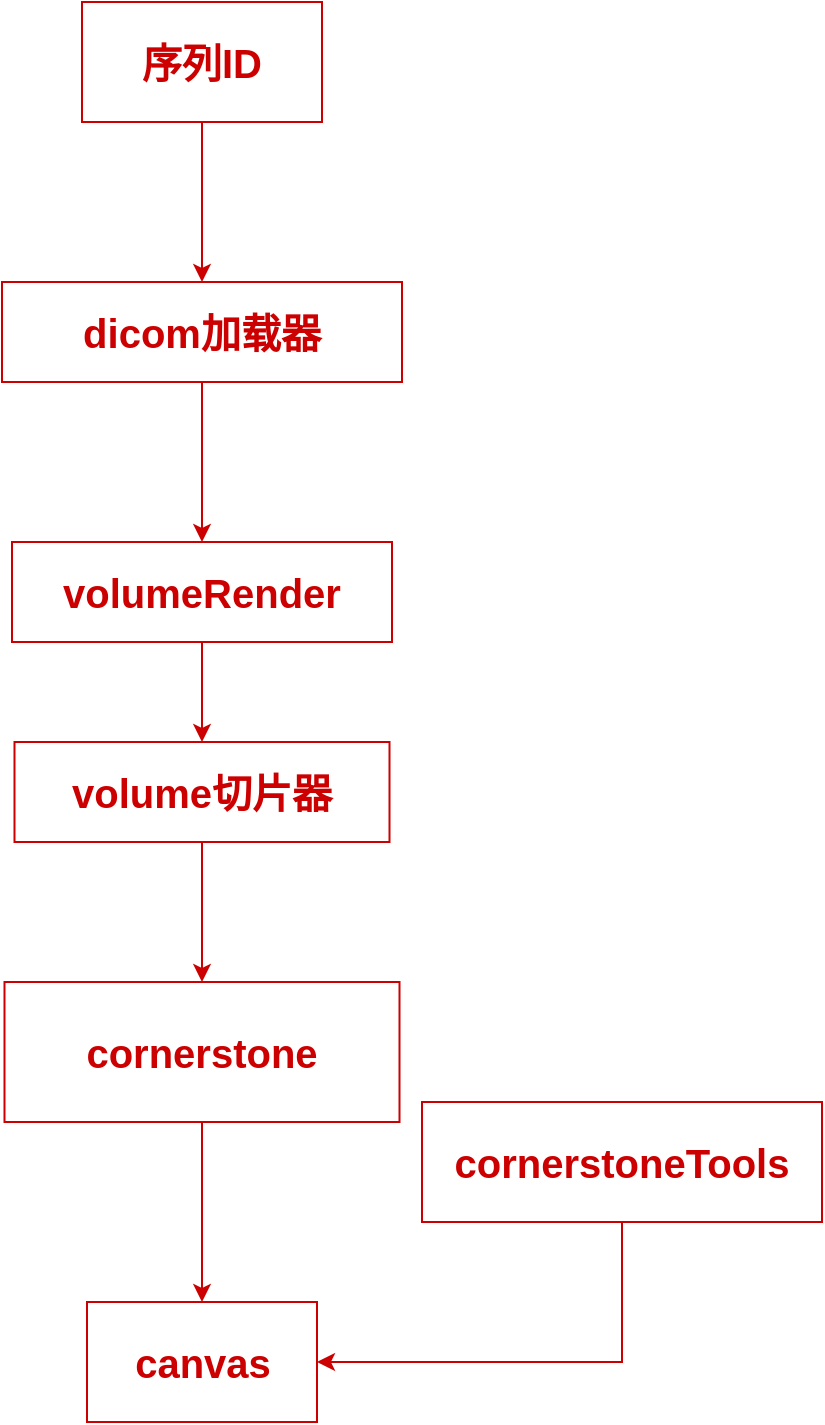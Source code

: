 <mxfile version="27.1.5" pages="2">
  <diagram name="主流程" id="VlKL0fDLlQblSBwCt7Gt">
    <mxGraphModel dx="1331" dy="790" grid="1" gridSize="10" guides="1" tooltips="1" connect="1" arrows="1" fold="1" page="1" pageScale="1" pageWidth="827" pageHeight="1169" math="0" shadow="0">
      <root>
        <mxCell id="0" />
        <mxCell id="1" parent="0" />
        <mxCell id="wmq7Lw8W8zSvWx2ItrFe-1" style="edgeStyle=orthogonalEdgeStyle;rounded=0;orthogonalLoop=1;jettySize=auto;html=1;exitX=0.5;exitY=1;exitDx=0;exitDy=0;entryX=0.5;entryY=0;entryDx=0;entryDy=0;strokeWidth=1;fontStyle=1;fontColor=#CC0000;strokeColor=light-dark(#CC0000,#CC0000);" parent="1" source="wmq7Lw8W8zSvWx2ItrFe-2" target="wmq7Lw8W8zSvWx2ItrFe-4" edge="1">
          <mxGeometry x="330" y="-80" as="geometry" />
        </mxCell>
        <mxCell id="wmq7Lw8W8zSvWx2ItrFe-2" value="&lt;font style=&quot;font-size: 20px;&quot;&gt;dicom加载器&lt;/font&gt;" style="rounded=0;whiteSpace=wrap;html=1;strokeWidth=1;fontStyle=1;fontColor=#CC0000;strokeColor=light-dark(#CC0000,#CC0000);" parent="1" vertex="1">
          <mxGeometry x="360" y="910" width="200" height="50" as="geometry" />
        </mxCell>
        <mxCell id="wmq7Lw8W8zSvWx2ItrFe-3" style="edgeStyle=orthogonalEdgeStyle;rounded=0;orthogonalLoop=1;jettySize=auto;html=1;exitX=0.5;exitY=1;exitDx=0;exitDy=0;entryX=0.5;entryY=0;entryDx=0;entryDy=0;strokeWidth=1;fontStyle=1;fontColor=#CC0000;strokeColor=light-dark(#CC0000,#CC0000);" parent="1" source="wmq7Lw8W8zSvWx2ItrFe-4" target="wmq7Lw8W8zSvWx2ItrFe-6" edge="1">
          <mxGeometry x="330" y="230" as="geometry" />
        </mxCell>
        <mxCell id="wmq7Lw8W8zSvWx2ItrFe-4" value="&lt;font style=&quot;font-size: 20px;&quot;&gt;volumeRender&lt;/font&gt;" style="rounded=0;whiteSpace=wrap;html=1;strokeWidth=1;fontStyle=1;fontColor=#CC0000;strokeColor=light-dark(#CC0000,#CC0000);" parent="1" vertex="1">
          <mxGeometry x="365" y="1040" width="190" height="50" as="geometry" />
        </mxCell>
        <mxCell id="wmq7Lw8W8zSvWx2ItrFe-5" style="edgeStyle=orthogonalEdgeStyle;rounded=0;orthogonalLoop=1;jettySize=auto;html=1;exitX=0.5;exitY=1;exitDx=0;exitDy=0;entryX=0.5;entryY=0;entryDx=0;entryDy=0;strokeWidth=1;fontStyle=1;fontColor=#CC0000;strokeColor=light-dark(#CC0000,#CC0000);" parent="1" source="wmq7Lw8W8zSvWx2ItrFe-6" target="wmq7Lw8W8zSvWx2ItrFe-8" edge="1">
          <mxGeometry x="330" y="550" as="geometry" />
        </mxCell>
        <mxCell id="wmq7Lw8W8zSvWx2ItrFe-6" value="&lt;font style=&quot;font-size: 20px;&quot;&gt;volume切片器&lt;/font&gt;" style="rounded=0;whiteSpace=wrap;html=1;strokeWidth=1;fontStyle=1;fontColor=#CC0000;strokeColor=light-dark(#CC0000,#CC0000);" parent="1" vertex="1">
          <mxGeometry x="366.25" y="1140" width="187.5" height="50" as="geometry" />
        </mxCell>
        <mxCell id="wmq7Lw8W8zSvWx2ItrFe-7" style="edgeStyle=orthogonalEdgeStyle;rounded=0;orthogonalLoop=1;jettySize=auto;html=1;exitX=0.5;exitY=1;exitDx=0;exitDy=0;entryX=0.5;entryY=0;entryDx=0;entryDy=0;strokeWidth=1;fontStyle=1;fontColor=#CC0000;strokeColor=light-dark(#CC0000,#CC0000);" parent="1" source="wmq7Lw8W8zSvWx2ItrFe-8" target="wmq7Lw8W8zSvWx2ItrFe-11" edge="1">
          <mxGeometry x="330" y="760" as="geometry" />
        </mxCell>
        <mxCell id="wmq7Lw8W8zSvWx2ItrFe-8" value="&lt;font style=&quot;font-size: 20px;&quot;&gt;cornerstone&lt;/font&gt;" style="rounded=0;whiteSpace=wrap;html=1;strokeWidth=1;fontStyle=1;fontColor=#CC0000;strokeColor=light-dark(#CC0000,#CC0000);" parent="1" vertex="1">
          <mxGeometry x="361.25" y="1260" width="197.5" height="70" as="geometry" />
        </mxCell>
        <mxCell id="wmq7Lw8W8zSvWx2ItrFe-9" style="edgeStyle=orthogonalEdgeStyle;rounded=0;orthogonalLoop=1;jettySize=auto;html=1;exitX=0.5;exitY=1;exitDx=0;exitDy=0;entryX=1;entryY=0.5;entryDx=0;entryDy=0;strokeWidth=1;fontStyle=1;fontColor=#CC0000;strokeColor=light-dark(#CC0000,#CC0000);" parent="1" source="wmq7Lw8W8zSvWx2ItrFe-10" target="wmq7Lw8W8zSvWx2ItrFe-11" edge="1">
          <mxGeometry x="435" y="920" as="geometry" />
        </mxCell>
        <mxCell id="wmq7Lw8W8zSvWx2ItrFe-10" value="&lt;font style=&quot;font-size: 20px;&quot;&gt;cornerstoneTools&lt;/font&gt;" style="rounded=0;whiteSpace=wrap;html=1;strokeWidth=1;fontStyle=1;fontColor=#CC0000;strokeColor=light-dark(#CC0000,#CC0000);" parent="1" vertex="1">
          <mxGeometry x="570" y="1320" width="200" height="60" as="geometry" />
        </mxCell>
        <mxCell id="wmq7Lw8W8zSvWx2ItrFe-11" value="&lt;font style=&quot;font-size: 20px;&quot;&gt;canvas&lt;/font&gt;" style="rounded=0;whiteSpace=wrap;html=1;strokeWidth=1;fontStyle=1;fontColor=#CC0000;strokeColor=light-dark(#CC0000,#CC0000);" parent="1" vertex="1">
          <mxGeometry x="402.5" y="1420" width="115" height="60" as="geometry" />
        </mxCell>
        <mxCell id="wmq7Lw8W8zSvWx2ItrFe-12" style="edgeStyle=orthogonalEdgeStyle;rounded=0;orthogonalLoop=1;jettySize=auto;html=1;exitX=0.5;exitY=1;exitDx=0;exitDy=0;entryX=0.5;entryY=0;entryDx=0;entryDy=0;strokeWidth=1;fontStyle=1;fontColor=#CC0000;strokeColor=light-dark(#CC0000,#CC0000);" parent="1" source="wmq7Lw8W8zSvWx2ItrFe-14" target="wmq7Lw8W8zSvWx2ItrFe-2" edge="1">
          <mxGeometry x="330" y="-800" as="geometry" />
        </mxCell>
        <UserObject label="&lt;font style=&quot;font-size: 20px;&quot;&gt;序列ID&lt;/font&gt;" link="data:page/id,XVDptblR2TXF8OSc0-Fg" id="wmq7Lw8W8zSvWx2ItrFe-14">
          <mxCell style="rounded=0;whiteSpace=wrap;html=1;strokeWidth=1;fontStyle=1;fontColor=#CC0000;strokeColor=light-dark(#CC0000,#CC0000);" parent="1" vertex="1">
            <mxGeometry x="400" y="770" width="120" height="60" as="geometry" />
          </mxCell>
        </UserObject>
      </root>
    </mxGraphModel>
  </diagram>
  <diagram id="XVDptblR2TXF8OSc0-Fg" name="序列ID">
    <mxGraphModel grid="1" page="1" gridSize="10" guides="1" tooltips="1" connect="1" arrows="1" fold="1" pageScale="1" pageWidth="827" pageHeight="1169" math="0" shadow="0">
      <root>
        <mxCell id="0" />
        <mxCell id="1" parent="0" />
        <mxCell id="f8T4_GTA3KpqETQEiIr7-1" style="edgeStyle=orthogonalEdgeStyle;rounded=0;orthogonalLoop=1;jettySize=auto;html=1;exitX=0.5;exitY=1;exitDx=0;exitDy=0;entryX=0.5;entryY=0;entryDx=0;entryDy=0;strokeWidth=1;fontColor=#CC6600;strokeColor=#CC6600;" edge="1" parent="1" source="f8T4_GTA3KpqETQEiIr7-3" target="f8T4_GTA3KpqETQEiIr7-5">
          <mxGeometry x="595" y="-830" as="geometry" />
        </mxCell>
        <mxCell id="f8T4_GTA3KpqETQEiIr7-2" style="edgeStyle=orthogonalEdgeStyle;rounded=0;orthogonalLoop=1;jettySize=auto;html=1;exitX=0.5;exitY=1;exitDx=0;exitDy=0;entryX=0.5;entryY=0;entryDx=0;entryDy=0;strokeColor=#CC6600;strokeWidth=1;fontColor=#CC6600;" edge="1" parent="1" source="f8T4_GTA3KpqETQEiIr7-3" target="f8T4_GTA3KpqETQEiIr7-7">
          <mxGeometry x="520" y="-830" as="geometry" />
        </mxCell>
        <mxCell id="f8T4_GTA3KpqETQEiIr7-3" value="患者ID" style="rounded=0;whiteSpace=wrap;html=1;strokeWidth=1;strokeColor=#FF8000;fontColor=#CC6600;" vertex="1" parent="1">
          <mxGeometry x="240" y="150" width="110" height="40" as="geometry" />
        </mxCell>
        <mxCell id="f8T4_GTA3KpqETQEiIr7-4" style="edgeStyle=orthogonalEdgeStyle;rounded=0;orthogonalLoop=1;jettySize=auto;html=1;exitX=0.5;exitY=1;exitDx=0;exitDy=0;entryX=0.5;entryY=0;entryDx=0;entryDy=0;strokeColor=#CC6600;strokeWidth=1;fontColor=#CC6600;" edge="1" parent="1" source="f8T4_GTA3KpqETQEiIr7-5" target="f8T4_GTA3KpqETQEiIr7-13">
          <mxGeometry x="665" y="-750" as="geometry" />
        </mxCell>
        <mxCell id="f8T4_GTA3KpqETQEiIr7-5" value="拉取ALL接口" style="rounded=0;whiteSpace=wrap;html=1;strokeWidth=1;strokeColor=#FF8000;fontColor=#CC6600;" vertex="1" parent="1">
          <mxGeometry x="310" y="230" width="110" height="40" as="geometry" />
        </mxCell>
        <mxCell id="f8T4_GTA3KpqETQEiIr7-6" style="edgeStyle=orthogonalEdgeStyle;rounded=0;orthogonalLoop=1;jettySize=auto;html=1;exitX=0.5;exitY=1;exitDx=0;exitDy=0;entryX=0.5;entryY=0;entryDx=0;entryDy=0;strokeColor=#CC6600;strokeWidth=1;fontColor=#CC6600;" edge="1" parent="1" source="f8T4_GTA3KpqETQEiIr7-7" target="f8T4_GTA3KpqETQEiIr7-11">
          <mxGeometry x="520" y="-710" as="geometry" />
        </mxCell>
        <mxCell id="f8T4_GTA3KpqETQEiIr7-7" value="获取最后一次激活的序列" style="rounded=0;whiteSpace=wrap;html=1;strokeWidth=1;strokeColor=#FF8000;fontColor=#CC6600;" vertex="1" parent="1">
          <mxGeometry x="150" y="270" width="140" height="40" as="geometry" />
        </mxCell>
        <mxCell id="f8T4_GTA3KpqETQEiIr7-8" style="edgeStyle=orthogonalEdgeStyle;rounded=0;orthogonalLoop=1;jettySize=auto;html=1;exitX=0.5;exitY=1;exitDx=0;exitDy=0;entryX=0.5;entryY=0;entryDx=0;entryDy=0;strokeColor=#CC6600;strokeWidth=1;fontColor=#CC6600;" edge="1" parent="1" source="f8T4_GTA3KpqETQEiIr7-11" target="f8T4_GTA3KpqETQEiIr7-14">
          <mxGeometry x="520" y="-590" as="geometry" />
        </mxCell>
        <mxCell id="f8T4_GTA3KpqETQEiIr7-9" style="edgeStyle=orthogonalEdgeStyle;rounded=0;orthogonalLoop=1;jettySize=auto;html=1;exitX=0.5;exitY=1;exitDx=0;exitDy=0;entryX=0.5;entryY=0;entryDx=0;entryDy=0;strokeColor=#CC6600;strokeWidth=1;fontColor=#CC6600;" edge="1" parent="1" source="f8T4_GTA3KpqETQEiIr7-11" target="f8T4_GTA3KpqETQEiIr7-15">
          <mxGeometry x="595" y="-590" as="geometry" />
        </mxCell>
        <mxCell id="f8T4_GTA3KpqETQEiIr7-10" style="edgeStyle=orthogonalEdgeStyle;rounded=0;orthogonalLoop=1;jettySize=auto;html=1;exitX=0.5;exitY=1;exitDx=0;exitDy=0;entryX=0.5;entryY=0;entryDx=0;entryDy=0;strokeColor=#CC6600;strokeWidth=1;fontColor=#CC6600;" edge="1" parent="1" source="f8T4_GTA3KpqETQEiIr7-11" target="f8T4_GTA3KpqETQEiIr7-16">
          <mxGeometry x="595" y="-590" as="geometry" />
        </mxCell>
        <mxCell id="f8T4_GTA3KpqETQEiIr7-11" value="渲染患者数据树" style="rounded=0;whiteSpace=wrap;html=1;strokeWidth=1;strokeColor=#FF8000;fontColor=#CC6600;" vertex="1" parent="1">
          <mxGeometry x="240" y="390" width="110" height="40" as="geometry" />
        </mxCell>
        <mxCell id="f8T4_GTA3KpqETQEiIr7-12" style="edgeStyle=orthogonalEdgeStyle;rounded=0;orthogonalLoop=1;jettySize=auto;html=1;exitX=0.5;exitY=1;exitDx=0;exitDy=0;entryX=0.5;entryY=0;entryDx=0;entryDy=0;strokeColor=#CC6600;strokeWidth=1;fontColor=#CC6600;" edge="1" parent="1" source="f8T4_GTA3KpqETQEiIr7-13" target="f8T4_GTA3KpqETQEiIr7-11">
          <mxGeometry x="595" y="-680" as="geometry" />
        </mxCell>
        <mxCell id="f8T4_GTA3KpqETQEiIr7-13" value="caseNarrator" style="rounded=0;whiteSpace=wrap;html=1;strokeWidth=1;strokeColor=#FF8000;fontColor=#CC6600;" vertex="1" parent="1">
          <mxGeometry x="310" y="300" width="110" height="40" as="geometry" />
        </mxCell>
        <mxCell id="f8T4_GTA3KpqETQEiIr7-14" value="redux&lt;br&gt;activeSeries&lt;br&gt;序列ID" style="rounded=0;whiteSpace=wrap;html=1;strokeWidth=1;strokeColor=#FF8000;fontColor=#CC6600;" vertex="1" parent="1">
          <mxGeometry x="165" y="480" width="110" height="50" as="geometry" />
        </mxCell>
        <mxCell id="f8T4_GTA3KpqETQEiIr7-15" value="redux&lt;br&gt;activeStructureSequenceId&lt;br&gt;结构集ID" style="rounded=0;whiteSpace=wrap;html=1;strokeWidth=1;strokeColor=#FF8000;fontColor=#CC6600;" vertex="1" parent="1">
          <mxGeometry x="310" y="480" width="170" height="50" as="geometry" />
        </mxCell>
        <mxCell id="f8T4_GTA3KpqETQEiIr7-16" value="hooksProxyStore&lt;br&gt;activeSeries&lt;br&gt;序列ID" style="rounded=0;whiteSpace=wrap;html=1;strokeWidth=1;strokeColor=#FF8000;fontColor=#CC6600;" vertex="1" parent="1">
          <mxGeometry x="520" y="480" width="110" height="50" as="geometry" />
        </mxCell>
      </root>
    </mxGraphModel>
  </diagram>
</mxfile>
